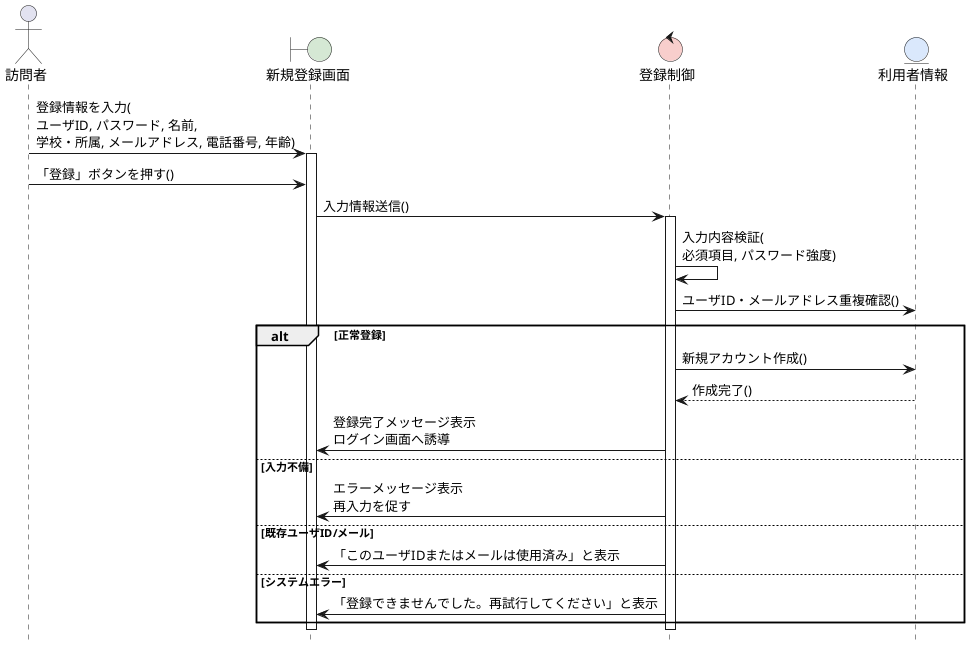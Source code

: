 @startuml Web訪問者システム-新規登録シーケンス図
hide footbox
skinparam boundaryBackgroundColor #D5E8D4
skinparam controlBackgroundColor  #F8CECC
skinparam entityBackgroundColor   #DAE8FC

actor 訪問者 as A
boundary 新規登録画面 as B1
control 登録制御 as C1
entity 利用者情報 as E1

A -> B1: 登録情報を入力(\nユーザID, パスワード, 名前,\n学校・所属, メールアドレス, 電話番号, 年齢)
activate B1

A -> B1: 「登録」ボタンを押す()
B1 -> C1: 入力情報送信()
activate C1

C1 -> C1: 入力内容検証(\n必須項目, パスワード強度)
C1 -> E1: ユーザID・メールアドレス重複確認()

alt 正常登録
    C1 -> E1: 新規アカウント作成()
    E1 --> C1: 作成完了()
    C1 -> B1: 登録完了メッセージ表示\nログイン画面へ誘導
else 入力不備
    C1 -> B1: エラーメッセージ表示\n再入力を促す
else 既存ユーザID/メール
    C1 -> B1: 「このユーザIDまたはメールは使用済み」と表示
else システムエラー
    C1 -> B1: 「登録できませんでした。再試行してください」と表示
end

deactivate C1
deactivate B1

@enduml
